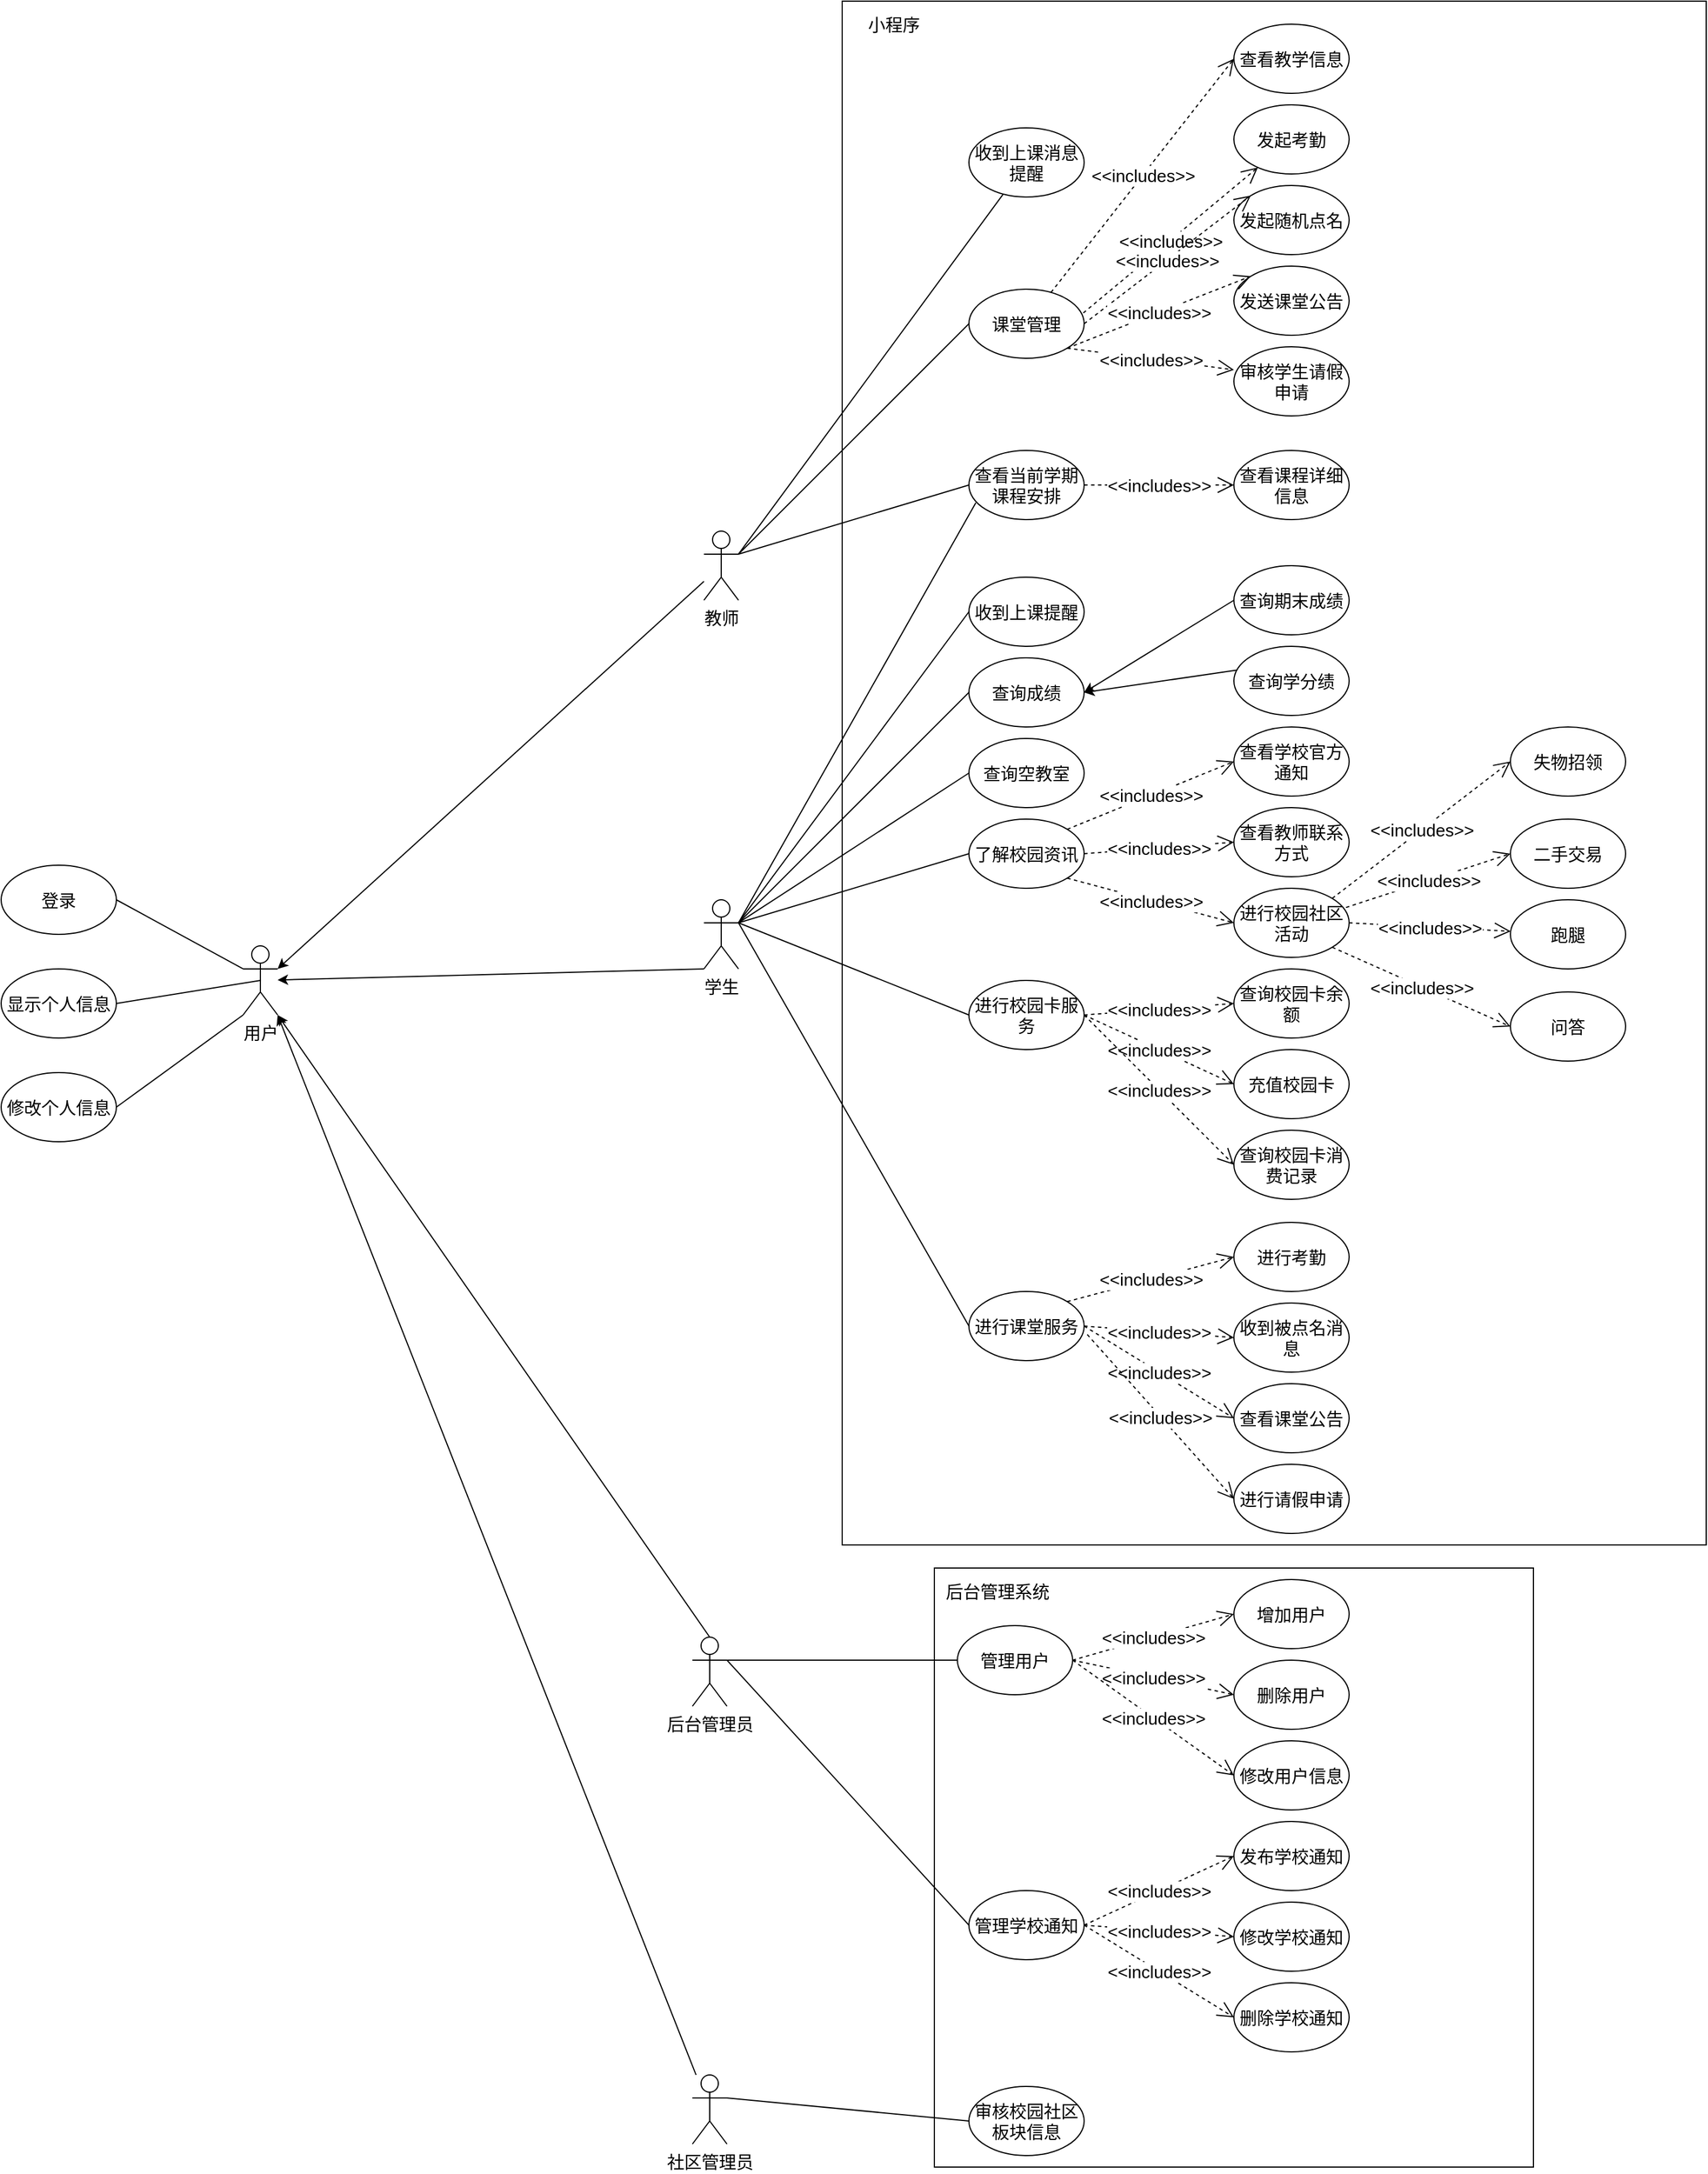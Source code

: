 <mxfile version="22.0.6" type="github">
  <diagram name="第 1 页" id="kaDlHHqZUPdKpAK4oyOK">
    <mxGraphModel dx="925" dy="540" grid="1" gridSize="10" guides="1" tooltips="1" connect="1" arrows="1" fold="1" page="1" pageScale="1" pageWidth="160000" pageHeight="160000" math="0" shadow="0">
      <root>
        <mxCell id="0" />
        <mxCell id="1" parent="0" />
        <UserObject label="教师" tooltip="" id="gJhGgLHN45Pmm_YUwPO4-1">
          <mxCell style="shape=umlActor;verticalLabelPosition=bottom;verticalAlign=top;html=1;outlineConnect=0;align=center;fontSize=15;" parent="1" vertex="1">
            <mxGeometry x="1550" y="880" width="30" height="60" as="geometry" />
          </mxCell>
        </UserObject>
        <mxCell id="gJhGgLHN45Pmm_YUwPO4-20" style="rounded=0;orthogonalLoop=1;jettySize=auto;html=1;exitX=0;exitY=1;exitDx=0;exitDy=0;exitPerimeter=0;fontSize=15;" parent="1" source="gJhGgLHN45Pmm_YUwPO4-2" target="gJhGgLHN45Pmm_YUwPO4-3" edge="1">
          <mxGeometry relative="1" as="geometry" />
        </mxCell>
        <mxCell id="gJhGgLHN45Pmm_YUwPO4-2" value="学生" style="shape=umlActor;verticalLabelPosition=bottom;verticalAlign=top;html=1;outlineConnect=0;fontSize=15;" parent="1" vertex="1">
          <mxGeometry x="1550" y="1200" width="30" height="60" as="geometry" />
        </mxCell>
        <object label="用户" id="gJhGgLHN45Pmm_YUwPO4-3">
          <mxCell style="shape=umlActor;verticalLabelPosition=bottom;verticalAlign=top;html=1;outlineConnect=0;fontSize=15;" parent="1" vertex="1">
            <mxGeometry x="1150" y="1240" width="30" height="60" as="geometry" />
          </mxCell>
        </object>
        <mxCell id="gJhGgLHN45Pmm_YUwPO4-6" value="登录" style="ellipse;whiteSpace=wrap;html=1;fontSize=15;" parent="1" vertex="1">
          <mxGeometry x="940" y="1170" width="100" height="60" as="geometry" />
        </mxCell>
        <mxCell id="gJhGgLHN45Pmm_YUwPO4-7" value="查看当前学期课程安排" style="ellipse;whiteSpace=wrap;html=1;fontSize=15;" parent="1" vertex="1">
          <mxGeometry x="1780" y="810" width="100" height="60" as="geometry" />
        </mxCell>
        <mxCell id="gJhGgLHN45Pmm_YUwPO4-12" value="后台管理员" style="shape=umlActor;verticalLabelPosition=bottom;verticalAlign=top;html=1;outlineConnect=0;fontSize=15;" parent="1" vertex="1">
          <mxGeometry x="1540" y="1840" width="30" height="60" as="geometry" />
        </mxCell>
        <mxCell id="gJhGgLHN45Pmm_YUwPO4-22" style="rounded=0;orthogonalLoop=1;jettySize=auto;html=1;entryX=1;entryY=1;entryDx=0;entryDy=0;entryPerimeter=0;fontSize=15;" parent="1" source="gJhGgLHN45Pmm_YUwPO4-13" target="gJhGgLHN45Pmm_YUwPO4-3" edge="1">
          <mxGeometry relative="1" as="geometry">
            <mxPoint x="1565" y="1467" as="sourcePoint" />
            <mxPoint x="1450" y="1289.997" as="targetPoint" />
          </mxGeometry>
        </mxCell>
        <mxCell id="gJhGgLHN45Pmm_YUwPO4-13" value="社区管理员" style="shape=umlActor;verticalLabelPosition=bottom;verticalAlign=top;html=1;outlineConnect=0;fontSize=15;" parent="1" vertex="1">
          <mxGeometry x="1540" y="2220" width="30" height="60" as="geometry" />
        </mxCell>
        <mxCell id="gJhGgLHN45Pmm_YUwPO4-15" value="" style="endArrow=none;html=1;rounded=0;exitX=1;exitY=0.5;exitDx=0;exitDy=0;entryX=0;entryY=0.333;entryDx=0;entryDy=0;entryPerimeter=0;fontSize=15;" parent="1" source="gJhGgLHN45Pmm_YUwPO4-6" target="gJhGgLHN45Pmm_YUwPO4-3" edge="1">
          <mxGeometry width="50" height="50" relative="1" as="geometry">
            <mxPoint x="1120" y="1320" as="sourcePoint" />
            <mxPoint x="1170" y="1270" as="targetPoint" />
          </mxGeometry>
        </mxCell>
        <mxCell id="gJhGgLHN45Pmm_YUwPO4-18" value="收到上课消息提醒" style="ellipse;whiteSpace=wrap;html=1;fontSize=15;" parent="1" vertex="1">
          <mxGeometry x="1780" y="530" width="100" height="60" as="geometry" />
        </mxCell>
        <mxCell id="gJhGgLHN45Pmm_YUwPO4-19" style="rounded=0;orthogonalLoop=1;jettySize=auto;html=1;entryX=1;entryY=0.333;entryDx=0;entryDy=0;entryPerimeter=0;fontSize=15;" parent="1" source="gJhGgLHN45Pmm_YUwPO4-1" target="gJhGgLHN45Pmm_YUwPO4-3" edge="1">
          <mxGeometry relative="1" as="geometry" />
        </mxCell>
        <mxCell id="gJhGgLHN45Pmm_YUwPO4-21" style="rounded=0;orthogonalLoop=1;jettySize=auto;html=1;exitX=0.5;exitY=0;exitDx=0;exitDy=0;exitPerimeter=0;entryX=1;entryY=1;entryDx=0;entryDy=0;entryPerimeter=0;fontSize=15;" parent="1" source="gJhGgLHN45Pmm_YUwPO4-12" target="gJhGgLHN45Pmm_YUwPO4-3" edge="1">
          <mxGeometry relative="1" as="geometry">
            <mxPoint x="1565" y="1340" as="sourcePoint" />
            <mxPoint x="1450" y="1280" as="targetPoint" />
          </mxGeometry>
        </mxCell>
        <mxCell id="gJhGgLHN45Pmm_YUwPO4-25" value="" style="endArrow=none;html=1;rounded=0;exitX=1;exitY=0.333;exitDx=0;exitDy=0;exitPerimeter=0;entryX=0;entryY=0.5;entryDx=0;entryDy=0;fontSize=15;" parent="1" source="gJhGgLHN45Pmm_YUwPO4-1" target="gJhGgLHN45Pmm_YUwPO4-7" edge="1">
          <mxGeometry width="50" height="50" relative="1" as="geometry">
            <mxPoint x="1619" y="710" as="sourcePoint" />
            <mxPoint x="1669" y="660" as="targetPoint" />
          </mxGeometry>
        </mxCell>
        <mxCell id="gJhGgLHN45Pmm_YUwPO4-26" value="" style="endArrow=none;html=1;rounded=0;exitX=1;exitY=0.333;exitDx=0;exitDy=0;exitPerimeter=0;fontSize=15;" parent="1" source="gJhGgLHN45Pmm_YUwPO4-1" target="gJhGgLHN45Pmm_YUwPO4-18" edge="1">
          <mxGeometry width="50" height="50" relative="1" as="geometry">
            <mxPoint x="1570" y="730" as="sourcePoint" />
            <mxPoint x="1710" y="670" as="targetPoint" />
          </mxGeometry>
        </mxCell>
        <mxCell id="gJhGgLHN45Pmm_YUwPO4-27" value="查看课程详细信息" style="ellipse;whiteSpace=wrap;html=1;fontSize=15;" parent="1" vertex="1">
          <mxGeometry x="2010" y="810" width="100" height="60" as="geometry" />
        </mxCell>
        <mxCell id="gJhGgLHN45Pmm_YUwPO4-28" value="&amp;lt;&amp;lt;includes&amp;gt;&amp;gt;" style="endArrow=open;endSize=12;dashed=1;html=1;rounded=0;exitX=1;exitY=0.5;exitDx=0;exitDy=0;fontSize=15;" parent="1" source="gJhGgLHN45Pmm_YUwPO4-7" target="gJhGgLHN45Pmm_YUwPO4-27" edge="1">
          <mxGeometry width="160" relative="1" as="geometry">
            <mxPoint x="1900" y="880" as="sourcePoint" />
            <mxPoint x="2060" y="880" as="targetPoint" />
          </mxGeometry>
        </mxCell>
        <mxCell id="gJhGgLHN45Pmm_YUwPO4-29" value="课堂管理" style="ellipse;whiteSpace=wrap;html=1;fontSize=15;" parent="1" vertex="1">
          <mxGeometry x="1780" y="670" width="100" height="60" as="geometry" />
        </mxCell>
        <mxCell id="gJhGgLHN45Pmm_YUwPO4-30" value="查看教学信息" style="ellipse;whiteSpace=wrap;html=1;fontSize=15;" parent="1" vertex="1">
          <mxGeometry x="2010" y="440" width="100" height="60" as="geometry" />
        </mxCell>
        <mxCell id="gJhGgLHN45Pmm_YUwPO4-31" value="发起考勤" style="ellipse;whiteSpace=wrap;html=1;fontSize=15;" parent="1" vertex="1">
          <mxGeometry x="2010" y="510" width="100" height="60" as="geometry" />
        </mxCell>
        <mxCell id="gJhGgLHN45Pmm_YUwPO4-32" value="发起随机点名" style="ellipse;whiteSpace=wrap;html=1;fontSize=15;" parent="1" vertex="1">
          <mxGeometry x="2010" y="580" width="100" height="60" as="geometry" />
        </mxCell>
        <mxCell id="gJhGgLHN45Pmm_YUwPO4-33" value="发送课堂公告" style="ellipse;whiteSpace=wrap;html=1;fontSize=15;" parent="1" vertex="1">
          <mxGeometry x="2010" y="650" width="100" height="60" as="geometry" />
        </mxCell>
        <mxCell id="gJhGgLHN45Pmm_YUwPO4-34" value="审核学生请假申请" style="ellipse;whiteSpace=wrap;html=1;fontSize=15;" parent="1" vertex="1">
          <mxGeometry x="2010" y="720" width="100" height="60" as="geometry" />
        </mxCell>
        <mxCell id="gJhGgLHN45Pmm_YUwPO4-35" value="&amp;lt;&amp;lt;includes&amp;gt;&amp;gt;" style="endArrow=open;endSize=12;dashed=1;html=1;rounded=0;entryX=0;entryY=0.5;entryDx=0;entryDy=0;fontSize=15;" parent="1" source="gJhGgLHN45Pmm_YUwPO4-29" target="gJhGgLHN45Pmm_YUwPO4-30" edge="1">
          <mxGeometry width="160" relative="1" as="geometry">
            <mxPoint x="1890" y="460" as="sourcePoint" />
            <mxPoint x="1980" y="460" as="targetPoint" />
          </mxGeometry>
        </mxCell>
        <mxCell id="gJhGgLHN45Pmm_YUwPO4-36" value="&amp;lt;&amp;lt;includes&amp;gt;&amp;gt;" style="endArrow=open;endSize=12;dashed=1;html=1;rounded=0;exitX=0.993;exitY=0.344;exitDx=0;exitDy=0;exitPerimeter=0;fontSize=15;" parent="1" source="gJhGgLHN45Pmm_YUwPO4-29" target="gJhGgLHN45Pmm_YUwPO4-31" edge="1">
          <mxGeometry width="160" relative="1" as="geometry">
            <mxPoint x="1900" y="470" as="sourcePoint" />
            <mxPoint x="1990" y="470" as="targetPoint" />
          </mxGeometry>
        </mxCell>
        <mxCell id="gJhGgLHN45Pmm_YUwPO4-37" value="&amp;lt;&amp;lt;includes&amp;gt;&amp;gt;" style="endArrow=open;endSize=12;dashed=1;html=1;rounded=0;exitX=1;exitY=0.5;exitDx=0;exitDy=0;entryX=0;entryY=0;entryDx=0;entryDy=0;fontSize=15;" parent="1" source="gJhGgLHN45Pmm_YUwPO4-29" target="gJhGgLHN45Pmm_YUwPO4-32" edge="1">
          <mxGeometry width="160" relative="1" as="geometry">
            <mxPoint x="1910" y="480" as="sourcePoint" />
            <mxPoint x="2000" y="480" as="targetPoint" />
          </mxGeometry>
        </mxCell>
        <mxCell id="gJhGgLHN45Pmm_YUwPO4-38" value="&amp;lt;&amp;lt;includes&amp;gt;&amp;gt;" style="endArrow=open;endSize=12;dashed=1;html=1;rounded=0;exitX=1;exitY=1;exitDx=0;exitDy=0;entryX=0;entryY=0;entryDx=0;entryDy=0;fontSize=15;" parent="1" source="gJhGgLHN45Pmm_YUwPO4-29" target="gJhGgLHN45Pmm_YUwPO4-33" edge="1">
          <mxGeometry width="160" relative="1" as="geometry">
            <mxPoint x="1920" y="490" as="sourcePoint" />
            <mxPoint x="2010" y="490" as="targetPoint" />
          </mxGeometry>
        </mxCell>
        <mxCell id="gJhGgLHN45Pmm_YUwPO4-39" value="&amp;lt;&amp;lt;includes&amp;gt;&amp;gt;" style="endArrow=open;endSize=12;dashed=1;html=1;rounded=0;exitX=1;exitY=1;exitDx=0;exitDy=0;entryX=0;entryY=0.333;entryDx=0;entryDy=0;entryPerimeter=0;fontSize=15;" parent="1" source="gJhGgLHN45Pmm_YUwPO4-29" target="gJhGgLHN45Pmm_YUwPO4-34" edge="1">
          <mxGeometry width="160" relative="1" as="geometry">
            <mxPoint x="1930" y="500" as="sourcePoint" />
            <mxPoint x="2020" y="500" as="targetPoint" />
          </mxGeometry>
        </mxCell>
        <mxCell id="gJhGgLHN45Pmm_YUwPO4-40" value="" style="endArrow=none;html=1;rounded=0;exitX=1;exitY=0.333;exitDx=0;exitDy=0;exitPerimeter=0;entryX=0;entryY=0.5;entryDx=0;entryDy=0;fontSize=15;" parent="1" source="gJhGgLHN45Pmm_YUwPO4-1" target="gJhGgLHN45Pmm_YUwPO4-29" edge="1">
          <mxGeometry width="50" height="50" relative="1" as="geometry">
            <mxPoint x="1570" y="730" as="sourcePoint" />
            <mxPoint x="1712" y="752" as="targetPoint" />
          </mxGeometry>
        </mxCell>
        <mxCell id="gJhGgLHN45Pmm_YUwPO4-43" value="收到上课提醒" style="ellipse;whiteSpace=wrap;html=1;fontSize=15;" parent="1" vertex="1">
          <mxGeometry x="1780" y="920" width="100" height="60" as="geometry" />
        </mxCell>
        <mxCell id="gJhGgLHN45Pmm_YUwPO4-44" value="" style="endArrow=none;html=1;rounded=0;exitX=1;exitY=0.333;exitDx=0;exitDy=0;exitPerimeter=0;entryX=0.06;entryY=0.756;entryDx=0;entryDy=0;entryPerimeter=0;fontSize=15;" parent="1" source="gJhGgLHN45Pmm_YUwPO4-2" target="gJhGgLHN45Pmm_YUwPO4-7" edge="1">
          <mxGeometry width="50" height="50" relative="1" as="geometry">
            <mxPoint x="1590" y="910" as="sourcePoint" />
            <mxPoint x="1710" y="1050" as="targetPoint" />
          </mxGeometry>
        </mxCell>
        <mxCell id="gJhGgLHN45Pmm_YUwPO4-45" value="" style="endArrow=none;html=1;rounded=0;exitX=1;exitY=0.333;exitDx=0;exitDy=0;exitPerimeter=0;entryX=0;entryY=0.5;entryDx=0;entryDy=0;fontSize=15;" parent="1" source="gJhGgLHN45Pmm_YUwPO4-2" target="gJhGgLHN45Pmm_YUwPO4-43" edge="1">
          <mxGeometry width="50" height="50" relative="1" as="geometry">
            <mxPoint x="1600" y="920" as="sourcePoint" />
            <mxPoint x="1720" y="1060" as="targetPoint" />
          </mxGeometry>
        </mxCell>
        <mxCell id="gJhGgLHN45Pmm_YUwPO4-46" value="查询成绩" style="ellipse;whiteSpace=wrap;html=1;fontSize=15;" parent="1" vertex="1">
          <mxGeometry x="1780" y="990" width="100" height="60" as="geometry" />
        </mxCell>
        <mxCell id="gJhGgLHN45Pmm_YUwPO4-47" value="查询空教室" style="ellipse;whiteSpace=wrap;html=1;fontSize=15;" parent="1" vertex="1">
          <mxGeometry x="1780" y="1060" width="100" height="60" as="geometry" />
        </mxCell>
        <mxCell id="gJhGgLHN45Pmm_YUwPO4-51" style="rounded=0;orthogonalLoop=1;jettySize=auto;html=1;exitX=0;exitY=0.5;exitDx=0;exitDy=0;entryX=1;entryY=0.5;entryDx=0;entryDy=0;fontSize=15;" parent="1" source="gJhGgLHN45Pmm_YUwPO4-48" target="gJhGgLHN45Pmm_YUwPO4-46" edge="1">
          <mxGeometry relative="1" as="geometry" />
        </mxCell>
        <mxCell id="gJhGgLHN45Pmm_YUwPO4-48" value="查询期末成绩" style="ellipse;whiteSpace=wrap;html=1;fontSize=15;" parent="1" vertex="1">
          <mxGeometry x="2010" y="910" width="100" height="60" as="geometry" />
        </mxCell>
        <mxCell id="gJhGgLHN45Pmm_YUwPO4-52" style="rounded=0;orthogonalLoop=1;jettySize=auto;html=1;exitX=0.027;exitY=0.344;exitDx=0;exitDy=0;exitPerimeter=0;entryX=1;entryY=0.5;entryDx=0;entryDy=0;fontSize=15;" parent="1" source="gJhGgLHN45Pmm_YUwPO4-49" target="gJhGgLHN45Pmm_YUwPO4-46" edge="1">
          <mxGeometry relative="1" as="geometry">
            <mxPoint x="1880" y="1070" as="targetPoint" />
            <mxPoint x="2010" y="1100" as="sourcePoint" />
          </mxGeometry>
        </mxCell>
        <mxCell id="gJhGgLHN45Pmm_YUwPO4-49" value="查询学分绩" style="ellipse;whiteSpace=wrap;html=1;fontSize=15;" parent="1" vertex="1">
          <mxGeometry x="2010" y="980" width="100" height="60" as="geometry" />
        </mxCell>
        <mxCell id="gJhGgLHN45Pmm_YUwPO4-53" value="" style="endArrow=none;html=1;rounded=0;exitX=1;exitY=0.333;exitDx=0;exitDy=0;exitPerimeter=0;entryX=0;entryY=0.5;entryDx=0;entryDy=0;fontSize=15;" parent="1" source="gJhGgLHN45Pmm_YUwPO4-2" target="gJhGgLHN45Pmm_YUwPO4-46" edge="1">
          <mxGeometry width="50" height="50" relative="1" as="geometry">
            <mxPoint x="1590" y="1230" as="sourcePoint" />
            <mxPoint x="1710" y="1160" as="targetPoint" />
          </mxGeometry>
        </mxCell>
        <mxCell id="gJhGgLHN45Pmm_YUwPO4-54" value="" style="endArrow=none;html=1;rounded=0;exitX=1;exitY=0.333;exitDx=0;exitDy=0;exitPerimeter=0;entryX=0;entryY=0.5;entryDx=0;entryDy=0;fontSize=15;" parent="1" source="gJhGgLHN45Pmm_YUwPO4-2" target="gJhGgLHN45Pmm_YUwPO4-47" edge="1">
          <mxGeometry width="50" height="50" relative="1" as="geometry">
            <mxPoint x="1590" y="1230" as="sourcePoint" />
            <mxPoint x="1710" y="1240" as="targetPoint" />
          </mxGeometry>
        </mxCell>
        <mxCell id="gJhGgLHN45Pmm_YUwPO4-56" value="了解校园资讯" style="ellipse;whiteSpace=wrap;html=1;fontSize=15;" parent="1" vertex="1">
          <mxGeometry x="1780" y="1130" width="100" height="60" as="geometry" />
        </mxCell>
        <mxCell id="gJhGgLHN45Pmm_YUwPO4-57" value="" style="endArrow=none;html=1;rounded=0;exitX=1;exitY=0.333;exitDx=0;exitDy=0;exitPerimeter=0;entryX=0;entryY=0.5;entryDx=0;entryDy=0;fontSize=15;" parent="1" source="gJhGgLHN45Pmm_YUwPO4-2" target="gJhGgLHN45Pmm_YUwPO4-56" edge="1">
          <mxGeometry width="50" height="50" relative="1" as="geometry">
            <mxPoint x="1590" y="1230" as="sourcePoint" />
            <mxPoint x="1698" y="1392" as="targetPoint" />
          </mxGeometry>
        </mxCell>
        <mxCell id="gJhGgLHN45Pmm_YUwPO4-58" value="查看学校官方通知" style="ellipse;whiteSpace=wrap;html=1;fontSize=15;" parent="1" vertex="1">
          <mxGeometry x="2010" y="1050" width="100" height="60" as="geometry" />
        </mxCell>
        <mxCell id="gJhGgLHN45Pmm_YUwPO4-59" value="查看教师联系方式" style="ellipse;whiteSpace=wrap;html=1;fontSize=15;" parent="1" vertex="1">
          <mxGeometry x="2010" y="1120" width="100" height="60" as="geometry" />
        </mxCell>
        <mxCell id="gJhGgLHN45Pmm_YUwPO4-60" value="进行校园社区活动" style="ellipse;whiteSpace=wrap;html=1;fontSize=15;" parent="1" vertex="1">
          <mxGeometry x="2010" y="1190" width="100" height="60" as="geometry" />
        </mxCell>
        <mxCell id="gJhGgLHN45Pmm_YUwPO4-61" value="&amp;lt;&amp;lt;includes&amp;gt;&amp;gt;" style="endArrow=open;endSize=12;dashed=1;html=1;rounded=0;exitX=1;exitY=0;exitDx=0;exitDy=0;entryX=0;entryY=0.5;entryDx=0;entryDy=0;fontSize=15;" parent="1" source="gJhGgLHN45Pmm_YUwPO4-56" target="gJhGgLHN45Pmm_YUwPO4-58" edge="1">
          <mxGeometry width="160" relative="1" as="geometry">
            <mxPoint x="1890" y="880" as="sourcePoint" />
            <mxPoint x="2020" y="880" as="targetPoint" />
          </mxGeometry>
        </mxCell>
        <mxCell id="gJhGgLHN45Pmm_YUwPO4-62" value="&amp;lt;&amp;lt;includes&amp;gt;&amp;gt;" style="endArrow=open;endSize=12;dashed=1;html=1;rounded=0;exitX=1;exitY=0.5;exitDx=0;exitDy=0;entryX=0;entryY=0.5;entryDx=0;entryDy=0;fontSize=15;" parent="1" source="gJhGgLHN45Pmm_YUwPO4-56" target="gJhGgLHN45Pmm_YUwPO4-59" edge="1">
          <mxGeometry width="160" relative="1" as="geometry">
            <mxPoint x="1875" y="1219" as="sourcePoint" />
            <mxPoint x="2020" y="1180" as="targetPoint" />
          </mxGeometry>
        </mxCell>
        <mxCell id="gJhGgLHN45Pmm_YUwPO4-63" value="&amp;lt;&amp;lt;includes&amp;gt;&amp;gt;" style="endArrow=open;endSize=12;dashed=1;html=1;rounded=0;exitX=1;exitY=1;exitDx=0;exitDy=0;entryX=0;entryY=0.5;entryDx=0;entryDy=0;fontSize=15;" parent="1" source="gJhGgLHN45Pmm_YUwPO4-56" target="gJhGgLHN45Pmm_YUwPO4-60" edge="1">
          <mxGeometry width="160" relative="1" as="geometry">
            <mxPoint x="1885" y="1229" as="sourcePoint" />
            <mxPoint x="2030" y="1190" as="targetPoint" />
          </mxGeometry>
        </mxCell>
        <mxCell id="gJhGgLHN45Pmm_YUwPO4-64" value="失物招领" style="ellipse;whiteSpace=wrap;html=1;fontSize=15;" parent="1" vertex="1">
          <mxGeometry x="2250" y="1050" width="100" height="60" as="geometry" />
        </mxCell>
        <mxCell id="gJhGgLHN45Pmm_YUwPO4-65" value="二手交易" style="ellipse;whiteSpace=wrap;html=1;fontSize=15;" parent="1" vertex="1">
          <mxGeometry x="2250" y="1130" width="100" height="60" as="geometry" />
        </mxCell>
        <mxCell id="gJhGgLHN45Pmm_YUwPO4-66" value="跑腿" style="ellipse;whiteSpace=wrap;html=1;fontSize=15;" parent="1" vertex="1">
          <mxGeometry x="2250" y="1200" width="100" height="60" as="geometry" />
        </mxCell>
        <mxCell id="gJhGgLHN45Pmm_YUwPO4-67" value="问答" style="ellipse;whiteSpace=wrap;html=1;fontSize=15;" parent="1" vertex="1">
          <mxGeometry x="2250" y="1280" width="100" height="60" as="geometry" />
        </mxCell>
        <mxCell id="gJhGgLHN45Pmm_YUwPO4-68" value="&amp;lt;&amp;lt;includes&amp;gt;&amp;gt;" style="endArrow=open;endSize=12;dashed=1;html=1;rounded=0;exitX=1;exitY=0;exitDx=0;exitDy=0;entryX=0;entryY=0.5;entryDx=0;entryDy=0;fontSize=15;" parent="1" source="gJhGgLHN45Pmm_YUwPO4-60" target="gJhGgLHN45Pmm_YUwPO4-64" edge="1">
          <mxGeometry width="160" relative="1" as="geometry">
            <mxPoint x="1875" y="1221" as="sourcePoint" />
            <mxPoint x="2020" y="1290" as="targetPoint" />
          </mxGeometry>
        </mxCell>
        <mxCell id="gJhGgLHN45Pmm_YUwPO4-69" value="&amp;lt;&amp;lt;includes&amp;gt;&amp;gt;" style="endArrow=open;endSize=12;dashed=1;html=1;rounded=0;exitX=0.973;exitY=0.278;exitDx=0;exitDy=0;entryX=0;entryY=0.5;entryDx=0;entryDy=0;exitPerimeter=0;fontSize=15;" parent="1" source="gJhGgLHN45Pmm_YUwPO4-60" target="gJhGgLHN45Pmm_YUwPO4-65" edge="1">
          <mxGeometry width="160" relative="1" as="geometry">
            <mxPoint x="2105" y="1269" as="sourcePoint" />
            <mxPoint x="2210" y="1140" as="targetPoint" />
          </mxGeometry>
        </mxCell>
        <mxCell id="gJhGgLHN45Pmm_YUwPO4-70" value="&amp;lt;&amp;lt;includes&amp;gt;&amp;gt;" style="endArrow=open;endSize=12;dashed=1;html=1;rounded=0;exitX=1;exitY=0.5;exitDx=0;exitDy=0;fontSize=15;" parent="1" source="gJhGgLHN45Pmm_YUwPO4-60" target="gJhGgLHN45Pmm_YUwPO4-66" edge="1">
          <mxGeometry width="160" relative="1" as="geometry">
            <mxPoint x="2115" y="1279" as="sourcePoint" />
            <mxPoint x="2220" y="1150" as="targetPoint" />
          </mxGeometry>
        </mxCell>
        <mxCell id="gJhGgLHN45Pmm_YUwPO4-71" value="&amp;lt;&amp;lt;includes&amp;gt;&amp;gt;" style="endArrow=open;endSize=12;dashed=1;html=1;rounded=0;exitX=1;exitY=1;exitDx=0;exitDy=0;entryX=0;entryY=0.5;entryDx=0;entryDy=0;fontSize=15;" parent="1" source="gJhGgLHN45Pmm_YUwPO4-60" target="gJhGgLHN45Pmm_YUwPO4-67" edge="1">
          <mxGeometry width="160" relative="1" as="geometry">
            <mxPoint x="2125" y="1289" as="sourcePoint" />
            <mxPoint x="2230" y="1160" as="targetPoint" />
          </mxGeometry>
        </mxCell>
        <mxCell id="gJhGgLHN45Pmm_YUwPO4-72" value="进行校园卡服务" style="ellipse;whiteSpace=wrap;html=1;fontSize=15;" parent="1" vertex="1">
          <mxGeometry x="1780" y="1270" width="100" height="60" as="geometry" />
        </mxCell>
        <mxCell id="gJhGgLHN45Pmm_YUwPO4-73" value="查询校园卡余额" style="ellipse;whiteSpace=wrap;html=1;fontSize=15;" parent="1" vertex="1">
          <mxGeometry x="2010" y="1260" width="100" height="60" as="geometry" />
        </mxCell>
        <mxCell id="gJhGgLHN45Pmm_YUwPO4-74" value="充值校园卡" style="ellipse;whiteSpace=wrap;html=1;fontSize=15;" parent="1" vertex="1">
          <mxGeometry x="2010" y="1330" width="100" height="60" as="geometry" />
        </mxCell>
        <mxCell id="gJhGgLHN45Pmm_YUwPO4-75" value="查询校园卡消费记录" style="ellipse;whiteSpace=wrap;html=1;fontSize=15;" parent="1" vertex="1">
          <mxGeometry x="2010" y="1400" width="100" height="60" as="geometry" />
        </mxCell>
        <mxCell id="gJhGgLHN45Pmm_YUwPO4-76" value="" style="endArrow=none;html=1;rounded=0;exitX=1;exitY=0.333;exitDx=0;exitDy=0;exitPerimeter=0;entryX=0;entryY=0.5;entryDx=0;entryDy=0;fontSize=15;" parent="1" source="gJhGgLHN45Pmm_YUwPO4-2" target="gJhGgLHN45Pmm_YUwPO4-72" edge="1">
          <mxGeometry width="50" height="50" relative="1" as="geometry">
            <mxPoint x="1590" y="1230" as="sourcePoint" />
            <mxPoint x="1710" y="1410" as="targetPoint" />
          </mxGeometry>
        </mxCell>
        <mxCell id="gJhGgLHN45Pmm_YUwPO4-77" value="&amp;lt;&amp;lt;includes&amp;gt;&amp;gt;" style="endArrow=open;endSize=12;dashed=1;html=1;rounded=0;exitX=1;exitY=0.5;exitDx=0;exitDy=0;entryX=0;entryY=0.5;entryDx=0;entryDy=0;fontSize=15;" parent="1" source="gJhGgLHN45Pmm_YUwPO4-72" target="gJhGgLHN45Pmm_YUwPO4-73" edge="1">
          <mxGeometry width="160" relative="1" as="geometry">
            <mxPoint x="1875" y="1261" as="sourcePoint" />
            <mxPoint x="2020" y="1280" as="targetPoint" />
          </mxGeometry>
        </mxCell>
        <mxCell id="gJhGgLHN45Pmm_YUwPO4-78" value="&amp;lt;&amp;lt;includes&amp;gt;&amp;gt;" style="endArrow=open;endSize=12;dashed=1;html=1;rounded=0;exitX=1;exitY=0.5;exitDx=0;exitDy=0;entryX=0;entryY=0.5;entryDx=0;entryDy=0;fontSize=15;" parent="1" source="gJhGgLHN45Pmm_YUwPO4-72" target="gJhGgLHN45Pmm_YUwPO4-74" edge="1">
          <mxGeometry width="160" relative="1" as="geometry">
            <mxPoint x="1890" y="1350" as="sourcePoint" />
            <mxPoint x="1970" y="1340" as="targetPoint" />
          </mxGeometry>
        </mxCell>
        <mxCell id="gJhGgLHN45Pmm_YUwPO4-79" value="&amp;lt;&amp;lt;includes&amp;gt;&amp;gt;" style="endArrow=open;endSize=12;dashed=1;html=1;rounded=0;exitX=1;exitY=0.5;exitDx=0;exitDy=0;entryX=0;entryY=0.5;entryDx=0;entryDy=0;fontSize=15;" parent="1" source="gJhGgLHN45Pmm_YUwPO4-72" target="gJhGgLHN45Pmm_YUwPO4-75" edge="1">
          <mxGeometry width="160" relative="1" as="geometry">
            <mxPoint x="1900" y="1360" as="sourcePoint" />
            <mxPoint x="1980" y="1350" as="targetPoint" />
          </mxGeometry>
        </mxCell>
        <mxCell id="gJhGgLHN45Pmm_YUwPO4-80" value="进行课堂服务" style="ellipse;whiteSpace=wrap;html=1;fontSize=15;" parent="1" vertex="1">
          <mxGeometry x="1780" y="1540" width="100" height="60" as="geometry" />
        </mxCell>
        <mxCell id="gJhGgLHN45Pmm_YUwPO4-81" value="" style="endArrow=none;html=1;rounded=0;exitX=1;exitY=0.333;exitDx=0;exitDy=0;exitPerimeter=0;entryX=0;entryY=0.5;entryDx=0;entryDy=0;fontSize=15;" parent="1" source="gJhGgLHN45Pmm_YUwPO4-2" target="gJhGgLHN45Pmm_YUwPO4-80" edge="1">
          <mxGeometry width="50" height="50" relative="1" as="geometry">
            <mxPoint x="1590" y="1230" as="sourcePoint" />
            <mxPoint x="1710" y="1480" as="targetPoint" />
          </mxGeometry>
        </mxCell>
        <mxCell id="gJhGgLHN45Pmm_YUwPO4-82" value="进行考勤" style="ellipse;whiteSpace=wrap;html=1;fontSize=15;" parent="1" vertex="1">
          <mxGeometry x="2010" y="1480" width="100" height="60" as="geometry" />
        </mxCell>
        <mxCell id="gJhGgLHN45Pmm_YUwPO4-83" value="收到被点名消息" style="ellipse;whiteSpace=wrap;html=1;fontSize=15;" parent="1" vertex="1">
          <mxGeometry x="2010" y="1550" width="100" height="60" as="geometry" />
        </mxCell>
        <mxCell id="gJhGgLHN45Pmm_YUwPO4-84" value="查看课堂公告" style="ellipse;whiteSpace=wrap;html=1;fontSize=15;" parent="1" vertex="1">
          <mxGeometry x="2010" y="1620" width="100" height="60" as="geometry" />
        </mxCell>
        <mxCell id="gJhGgLHN45Pmm_YUwPO4-85" value="进行请假申请" style="ellipse;whiteSpace=wrap;html=1;fontSize=15;" parent="1" vertex="1">
          <mxGeometry x="2010" y="1690" width="100" height="60" as="geometry" />
        </mxCell>
        <mxCell id="gJhGgLHN45Pmm_YUwPO4-86" value="&amp;lt;&amp;lt;includes&amp;gt;&amp;gt;" style="endArrow=open;endSize=12;dashed=1;html=1;rounded=0;exitX=1;exitY=0;exitDx=0;exitDy=0;entryX=0;entryY=0.5;entryDx=0;entryDy=0;fontSize=15;" parent="1" source="gJhGgLHN45Pmm_YUwPO4-80" target="gJhGgLHN45Pmm_YUwPO4-82" edge="1">
          <mxGeometry width="160" relative="1" as="geometry">
            <mxPoint x="1890" y="1320" as="sourcePoint" />
            <mxPoint x="2020" y="1450" as="targetPoint" />
          </mxGeometry>
        </mxCell>
        <mxCell id="gJhGgLHN45Pmm_YUwPO4-87" value="&amp;lt;&amp;lt;includes&amp;gt;&amp;gt;" style="endArrow=open;endSize=12;dashed=1;html=1;rounded=0;exitX=1;exitY=0.5;exitDx=0;exitDy=0;entryX=0;entryY=0.5;entryDx=0;entryDy=0;fontSize=15;" parent="1" source="gJhGgLHN45Pmm_YUwPO4-80" target="gJhGgLHN45Pmm_YUwPO4-83" edge="1">
          <mxGeometry width="160" relative="1" as="geometry">
            <mxPoint x="1875" y="1559" as="sourcePoint" />
            <mxPoint x="2020" y="1520" as="targetPoint" />
          </mxGeometry>
        </mxCell>
        <mxCell id="gJhGgLHN45Pmm_YUwPO4-88" value="&amp;lt;&amp;lt;includes&amp;gt;&amp;gt;" style="endArrow=open;endSize=12;dashed=1;html=1;rounded=0;exitX=1;exitY=0.5;exitDx=0;exitDy=0;entryX=0;entryY=0.5;entryDx=0;entryDy=0;fontSize=15;" parent="1" source="gJhGgLHN45Pmm_YUwPO4-80" target="gJhGgLHN45Pmm_YUwPO4-84" edge="1">
          <mxGeometry width="160" relative="1" as="geometry">
            <mxPoint x="1890" y="1580" as="sourcePoint" />
            <mxPoint x="2020" y="1590" as="targetPoint" />
          </mxGeometry>
        </mxCell>
        <mxCell id="gJhGgLHN45Pmm_YUwPO4-89" value="&amp;lt;&amp;lt;includes&amp;gt;&amp;gt;" style="endArrow=open;endSize=12;dashed=1;html=1;rounded=0;exitX=1.027;exitY=0.622;exitDx=0;exitDy=0;entryX=0;entryY=0.5;entryDx=0;entryDy=0;exitPerimeter=0;fontSize=15;" parent="1" source="gJhGgLHN45Pmm_YUwPO4-80" target="gJhGgLHN45Pmm_YUwPO4-85" edge="1">
          <mxGeometry width="160" relative="1" as="geometry">
            <mxPoint x="1900" y="1590" as="sourcePoint" />
            <mxPoint x="2030" y="1600" as="targetPoint" />
          </mxGeometry>
        </mxCell>
        <mxCell id="gJhGgLHN45Pmm_YUwPO4-90" value="显示个人信息" style="ellipse;whiteSpace=wrap;html=1;fontSize=15;" parent="1" vertex="1">
          <mxGeometry x="940" y="1260" width="100" height="60" as="geometry" />
        </mxCell>
        <mxCell id="gJhGgLHN45Pmm_YUwPO4-91" value="修改个人信息" style="ellipse;whiteSpace=wrap;html=1;fontSize=15;" parent="1" vertex="1">
          <mxGeometry x="940" y="1350" width="100" height="60" as="geometry" />
        </mxCell>
        <mxCell id="gJhGgLHN45Pmm_YUwPO4-92" value="" style="endArrow=none;html=1;rounded=0;exitX=1;exitY=0.5;exitDx=0;exitDy=0;entryX=0.5;entryY=0.5;entryDx=0;entryDy=0;entryPerimeter=0;fontSize=15;" parent="1" source="gJhGgLHN45Pmm_YUwPO4-90" target="gJhGgLHN45Pmm_YUwPO4-3" edge="1">
          <mxGeometry width="50" height="50" relative="1" as="geometry">
            <mxPoint x="1050" y="1210" as="sourcePoint" />
            <mxPoint x="1160" y="1270" as="targetPoint" />
          </mxGeometry>
        </mxCell>
        <mxCell id="gJhGgLHN45Pmm_YUwPO4-93" value="" style="endArrow=none;html=1;rounded=0;exitX=1;exitY=0.5;exitDx=0;exitDy=0;entryX=0;entryY=1;entryDx=0;entryDy=0;entryPerimeter=0;fontSize=15;" parent="1" source="gJhGgLHN45Pmm_YUwPO4-91" target="gJhGgLHN45Pmm_YUwPO4-3" edge="1">
          <mxGeometry width="50" height="50" relative="1" as="geometry">
            <mxPoint x="1060" y="1220" as="sourcePoint" />
            <mxPoint x="1170" y="1280" as="targetPoint" />
          </mxGeometry>
        </mxCell>
        <mxCell id="gJhGgLHN45Pmm_YUwPO4-95" value="管理用户" style="ellipse;whiteSpace=wrap;html=1;fontSize=15;" parent="1" vertex="1">
          <mxGeometry x="1770" y="1830" width="100" height="60" as="geometry" />
        </mxCell>
        <mxCell id="gJhGgLHN45Pmm_YUwPO4-99" value="" style="endArrow=none;html=1;rounded=0;exitX=1;exitY=0.333;exitDx=0;exitDy=0;exitPerimeter=0;entryX=0;entryY=0.5;entryDx=0;entryDy=0;fontSize=15;" parent="1" source="gJhGgLHN45Pmm_YUwPO4-12" target="gJhGgLHN45Pmm_YUwPO4-95" edge="1">
          <mxGeometry width="50" height="50" relative="1" as="geometry">
            <mxPoint x="1580" y="1330" as="sourcePoint" />
            <mxPoint x="1780" y="1680" as="targetPoint" />
          </mxGeometry>
        </mxCell>
        <mxCell id="gJhGgLHN45Pmm_YUwPO4-100" value="" style="endArrow=none;html=1;rounded=0;exitX=1;exitY=0.333;exitDx=0;exitDy=0;exitPerimeter=0;entryX=0;entryY=0.5;entryDx=0;entryDy=0;fontSize=15;" parent="1" source="gJhGgLHN45Pmm_YUwPO4-12" target="gJhGgLHN45Pmm_YUwPO4-98" edge="1">
          <mxGeometry width="50" height="50" relative="1" as="geometry">
            <mxPoint x="1580" y="1870" as="sourcePoint" />
            <mxPoint x="1780" y="1840" as="targetPoint" />
          </mxGeometry>
        </mxCell>
        <mxCell id="gJhGgLHN45Pmm_YUwPO4-102" value="" style="endArrow=none;html=1;rounded=0;exitX=1;exitY=0.333;exitDx=0;exitDy=0;exitPerimeter=0;entryX=0;entryY=0.5;entryDx=0;entryDy=0;fontSize=15;" parent="1" source="gJhGgLHN45Pmm_YUwPO4-13" target="ranAMXBgdI39CWqhtOzB-1" edge="1">
          <mxGeometry width="50" height="50" relative="1" as="geometry">
            <mxPoint x="1580" y="1940" as="sourcePoint" />
            <mxPoint x="1760" y="2110" as="targetPoint" />
          </mxGeometry>
        </mxCell>
        <mxCell id="gJhGgLHN45Pmm_YUwPO4-103" value="增加用户" style="ellipse;whiteSpace=wrap;html=1;fontSize=15;" parent="1" vertex="1">
          <mxGeometry x="2010" y="1790" width="100" height="60" as="geometry" />
        </mxCell>
        <mxCell id="gJhGgLHN45Pmm_YUwPO4-104" value="删除用户" style="ellipse;whiteSpace=wrap;html=1;fontSize=15;" parent="1" vertex="1">
          <mxGeometry x="2010" y="1860" width="100" height="60" as="geometry" />
        </mxCell>
        <mxCell id="gJhGgLHN45Pmm_YUwPO4-105" value="修改用户信息" style="ellipse;whiteSpace=wrap;html=1;fontSize=15;" parent="1" vertex="1">
          <mxGeometry x="2010" y="1930" width="100" height="60" as="geometry" />
        </mxCell>
        <mxCell id="gJhGgLHN45Pmm_YUwPO4-106" value="&amp;lt;&amp;lt;includes&amp;gt;&amp;gt;" style="endArrow=open;endSize=12;dashed=1;html=1;rounded=0;exitX=1;exitY=0.5;exitDx=0;exitDy=0;entryX=0;entryY=0.5;entryDx=0;entryDy=0;fontSize=15;" parent="1" source="gJhGgLHN45Pmm_YUwPO4-95" target="gJhGgLHN45Pmm_YUwPO4-103" edge="1">
          <mxGeometry width="160" relative="1" as="geometry">
            <mxPoint x="1893" y="1617" as="sourcePoint" />
            <mxPoint x="2020" y="1760" as="targetPoint" />
          </mxGeometry>
        </mxCell>
        <mxCell id="gJhGgLHN45Pmm_YUwPO4-107" value="&amp;lt;&amp;lt;includes&amp;gt;&amp;gt;" style="endArrow=open;endSize=12;dashed=1;html=1;rounded=0;exitX=1;exitY=0.5;exitDx=0;exitDy=0;entryX=0;entryY=0.5;entryDx=0;entryDy=0;fontSize=15;" parent="1" source="gJhGgLHN45Pmm_YUwPO4-95" target="gJhGgLHN45Pmm_YUwPO4-104" edge="1">
          <mxGeometry width="160" relative="1" as="geometry">
            <mxPoint x="1880" y="1870" as="sourcePoint" />
            <mxPoint x="2020" y="1830" as="targetPoint" />
          </mxGeometry>
        </mxCell>
        <mxCell id="gJhGgLHN45Pmm_YUwPO4-108" value="&amp;lt;&amp;lt;includes&amp;gt;&amp;gt;" style="endArrow=open;endSize=12;dashed=1;html=1;rounded=0;exitX=1;exitY=0.5;exitDx=0;exitDy=0;entryX=0;entryY=0.5;entryDx=0;entryDy=0;fontSize=15;" parent="1" source="gJhGgLHN45Pmm_YUwPO4-95" target="gJhGgLHN45Pmm_YUwPO4-105" edge="1">
          <mxGeometry width="160" relative="1" as="geometry">
            <mxPoint x="1890" y="1880" as="sourcePoint" />
            <mxPoint x="2030" y="1840" as="targetPoint" />
          </mxGeometry>
        </mxCell>
        <mxCell id="gJhGgLHN45Pmm_YUwPO4-117" value="" style="group" parent="1" vertex="1" connectable="0">
          <mxGeometry x="1670" y="420" width="750" height="1340" as="geometry" />
        </mxCell>
        <mxCell id="gJhGgLHN45Pmm_YUwPO4-118" value="" style="group" parent="gJhGgLHN45Pmm_YUwPO4-117" vertex="1" connectable="0">
          <mxGeometry width="750" height="1340" as="geometry" />
        </mxCell>
        <mxCell id="gJhGgLHN45Pmm_YUwPO4-119" value="" style="group" parent="gJhGgLHN45Pmm_YUwPO4-118" vertex="1" connectable="0">
          <mxGeometry width="750" height="1340" as="geometry" />
        </mxCell>
        <mxCell id="gJhGgLHN45Pmm_YUwPO4-120" value="" style="group" parent="gJhGgLHN45Pmm_YUwPO4-119" vertex="1" connectable="0">
          <mxGeometry width="750" height="1340" as="geometry" />
        </mxCell>
        <mxCell id="gJhGgLHN45Pmm_YUwPO4-114" value="" style="whiteSpace=wrap;html=1;fillColor=none;movable=1;resizable=1;rotatable=1;deletable=1;editable=1;locked=0;connectable=1;" parent="gJhGgLHN45Pmm_YUwPO4-120" vertex="1">
          <mxGeometry width="750" height="1340" as="geometry" />
        </mxCell>
        <mxCell id="gJhGgLHN45Pmm_YUwPO4-116" value="小程序" style="text;html=1;strokeColor=none;fillColor=none;align=center;verticalAlign=middle;whiteSpace=wrap;rounded=0;fontSize=15;movable=1;resizable=1;rotatable=1;deletable=1;editable=1;locked=0;connectable=1;" parent="gJhGgLHN45Pmm_YUwPO4-120" vertex="1">
          <mxGeometry width="90" height="40" as="geometry" />
        </mxCell>
        <mxCell id="gJhGgLHN45Pmm_YUwPO4-109" value="" style="whiteSpace=wrap;html=1;fillColor=none;fontSize=15;" parent="1" vertex="1">
          <mxGeometry x="1750" y="1780" width="520" height="520" as="geometry" />
        </mxCell>
        <mxCell id="gJhGgLHN45Pmm_YUwPO4-110" value="后台管理系统" style="text;html=1;strokeColor=none;fillColor=none;align=center;verticalAlign=middle;whiteSpace=wrap;rounded=0;fontSize=15;" parent="1" vertex="1">
          <mxGeometry x="1750" y="1780" width="110" height="40" as="geometry" />
        </mxCell>
        <mxCell id="ranAMXBgdI39CWqhtOzB-1" value="审核校园社区板块信息" style="ellipse;whiteSpace=wrap;html=1;fontSize=15;" vertex="1" parent="1">
          <mxGeometry x="1780" y="2230" width="100" height="60" as="geometry" />
        </mxCell>
        <mxCell id="gJhGgLHN45Pmm_YUwPO4-98" value="管理学校通知" style="ellipse;whiteSpace=wrap;html=1;fontSize=15;" parent="1" vertex="1">
          <mxGeometry x="1780" y="2060" width="100" height="60" as="geometry" />
        </mxCell>
        <mxCell id="ranAMXBgdI39CWqhtOzB-2" value="发布学校通知" style="ellipse;whiteSpace=wrap;html=1;fontSize=15;" vertex="1" parent="1">
          <mxGeometry x="2010" y="2000" width="100" height="60" as="geometry" />
        </mxCell>
        <mxCell id="ranAMXBgdI39CWqhtOzB-3" value="修改学校通知" style="ellipse;whiteSpace=wrap;html=1;fontSize=15;" vertex="1" parent="1">
          <mxGeometry x="2010" y="2070" width="100" height="60" as="geometry" />
        </mxCell>
        <mxCell id="ranAMXBgdI39CWqhtOzB-4" value="删除学校通知" style="ellipse;whiteSpace=wrap;html=1;fontSize=15;" vertex="1" parent="1">
          <mxGeometry x="2010" y="2140" width="100" height="60" as="geometry" />
        </mxCell>
        <mxCell id="ranAMXBgdI39CWqhtOzB-5" value="&amp;lt;&amp;lt;includes&amp;gt;&amp;gt;" style="endArrow=open;endSize=12;dashed=1;html=1;rounded=0;exitX=1;exitY=0.5;exitDx=0;exitDy=0;entryX=0;entryY=0.5;entryDx=0;entryDy=0;fontSize=15;" edge="1" parent="1" source="gJhGgLHN45Pmm_YUwPO4-98" target="ranAMXBgdI39CWqhtOzB-2">
          <mxGeometry width="160" relative="1" as="geometry">
            <mxPoint x="1880" y="1870" as="sourcePoint" />
            <mxPoint x="2020" y="1970" as="targetPoint" />
          </mxGeometry>
        </mxCell>
        <mxCell id="ranAMXBgdI39CWqhtOzB-16" value="&amp;lt;&amp;lt;includes&amp;gt;&amp;gt;" style="endArrow=open;endSize=12;dashed=1;html=1;rounded=0;exitX=1;exitY=0.5;exitDx=0;exitDy=0;entryX=0;entryY=0.5;entryDx=0;entryDy=0;fontSize=15;" edge="1" parent="1" source="gJhGgLHN45Pmm_YUwPO4-98" target="ranAMXBgdI39CWqhtOzB-3">
          <mxGeometry width="160" relative="1" as="geometry">
            <mxPoint x="1890" y="2100" as="sourcePoint" />
            <mxPoint x="2020" y="2040" as="targetPoint" />
          </mxGeometry>
        </mxCell>
        <mxCell id="ranAMXBgdI39CWqhtOzB-17" value="&amp;lt;&amp;lt;includes&amp;gt;&amp;gt;" style="endArrow=open;endSize=12;dashed=1;html=1;rounded=0;exitX=1;exitY=0.5;exitDx=0;exitDy=0;entryX=0;entryY=0.5;entryDx=0;entryDy=0;fontSize=15;" edge="1" parent="1" source="gJhGgLHN45Pmm_YUwPO4-98" target="ranAMXBgdI39CWqhtOzB-4">
          <mxGeometry width="160" relative="1" as="geometry">
            <mxPoint x="1900" y="2110" as="sourcePoint" />
            <mxPoint x="2030" y="2050" as="targetPoint" />
          </mxGeometry>
        </mxCell>
      </root>
    </mxGraphModel>
  </diagram>
</mxfile>
